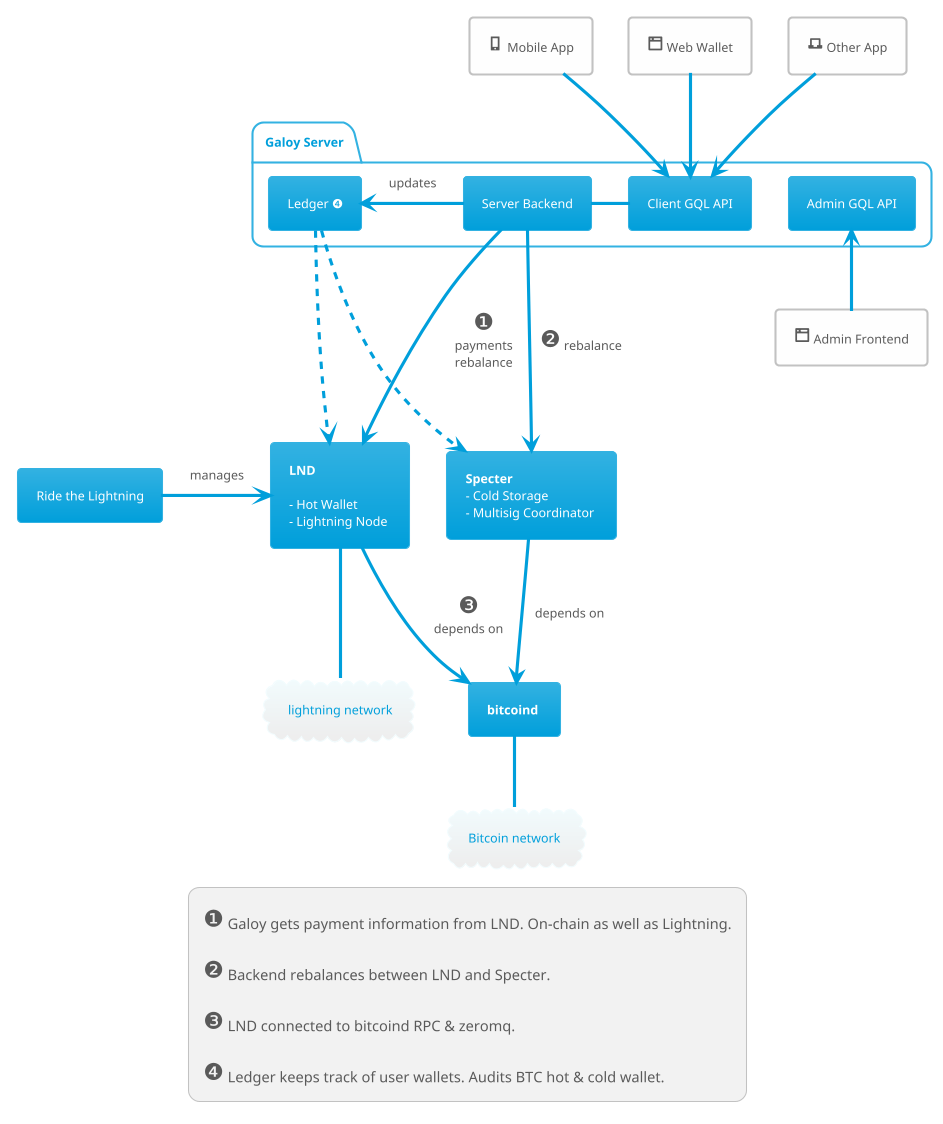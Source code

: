 @startuml
!theme bluegray
skinparam componentStyle rectangle

'-----------components----------
rectangle "<size:20><&browser></size> Admin Frontend" as AF
rectangle "<size:20><&phone></size> Mobile App" as MA
rectangle "<size:20><&browser></size> Web Wallet" as WW
rectangle "<size:20><&laptop></size> Other App" as OA

package "Galoy Server"{
[Admin GQL API] as AA
[Client GQL API] as GA
[Ledger ❹] as LG
[Server Backend] as SB
}

together {
[Ride the Lightning] as RTL
component LND [
<b>LND

- Hot Wallet
- Lightning Node ]
  }
  component Specter[
  <b>Specter
- Cold Storage
- Multisig Coordinator ]

component bitcoind[
**bitcoind** ]

cloud "lightning network" as lightning
cloud "Bitcoin network" as btcnet

'-----------connections----------
'Galoy Server Connections
AF -u-> AA
MA --> GA
WW --> GA
OA --> GA
'For better formatting
GA -[hidden]r- AA

SB - GA
LG <- SB : updates

LG ...> LND
LG ...> Specter

SB --> LND : <size:22>❶</size>\npayments\nrebalance
SB --> Specter : <size:22>❷</size> rebalance
LND -- lightning
RTL -r-> LND : manages
Specter --> bitcoind : depends on
LND --> bitcoind : <size:22>❸</size>\ndepends on
bitcoind -- btcnet

legend
<size:22>❶</size> Galoy gets payment information from LND. On-chain as well as Lightning.

<size:22>❷</size> Backend rebalances between LND and Specter.

<size:22>❸</size> LND connected to bitcoind RPC & zeromq.

<size:22>❹</size> Ledger keeps track of user wallets. Audits BTC hot & cold wallet.
endlegend
@enduml
